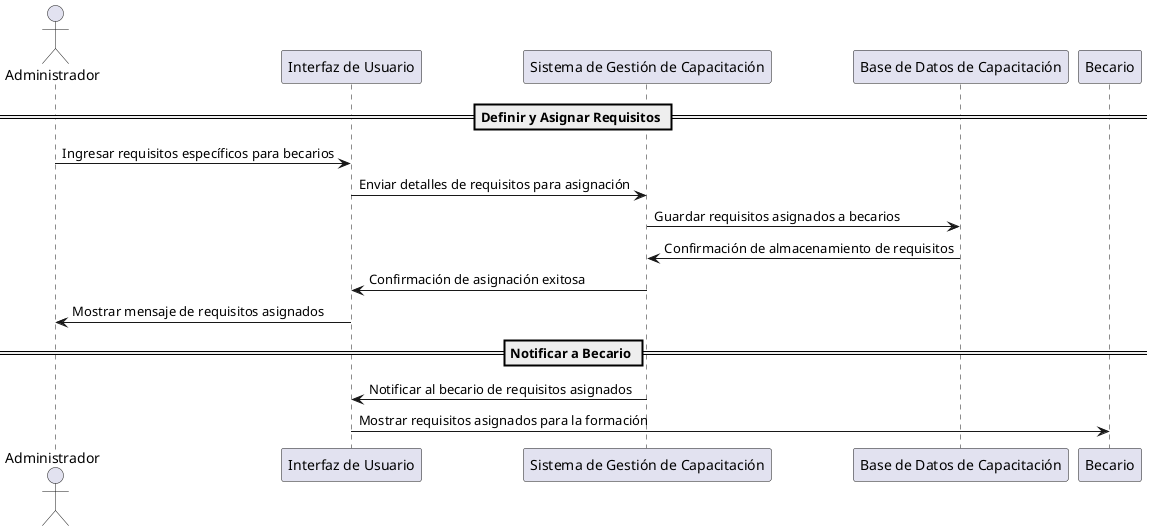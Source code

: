 @startuml
actor Administrador
participant "Interfaz de Usuario" as UI
participant "Sistema de Gestión de Capacitación" as Sistema
participant "Base de Datos de Capacitación" as BD

== Definir y Asignar Requisitos ==
Administrador -> UI: Ingresar requisitos específicos para becarios
UI -> Sistema: Enviar detalles de requisitos para asignación
Sistema -> BD: Guardar requisitos asignados a becarios
BD -> Sistema: Confirmación de almacenamiento de requisitos
Sistema -> UI: Confirmación de asignación exitosa
UI -> Administrador: Mostrar mensaje de requisitos asignados

== Notificar a Becario ==
Sistema -> UI: Notificar al becario de requisitos asignados
UI -> Becario: Mostrar requisitos asignados para la formación
@enduml
